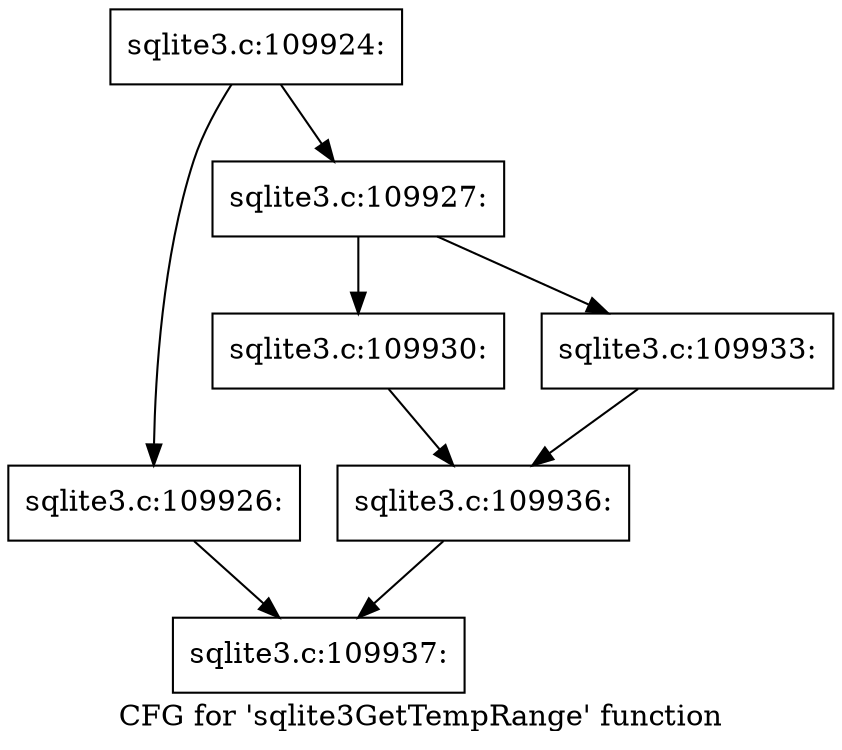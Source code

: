 digraph "CFG for 'sqlite3GetTempRange' function" {
	label="CFG for 'sqlite3GetTempRange' function";

	Node0x55c0f8bccf60 [shape=record,label="{sqlite3.c:109924:}"];
	Node0x55c0f8bccf60 -> Node0x55c0f8bd0010;
	Node0x55c0f8bccf60 -> Node0x55c0f8bd0060;
	Node0x55c0f8bd0010 [shape=record,label="{sqlite3.c:109926:}"];
	Node0x55c0f8bd0010 -> Node0x55c0f8bcd0e0;
	Node0x55c0f8bd0060 [shape=record,label="{sqlite3.c:109927:}"];
	Node0x55c0f8bd0060 -> Node0x55c0f8bd0bd0;
	Node0x55c0f8bd0060 -> Node0x55c0f8bd0c70;
	Node0x55c0f8bd0bd0 [shape=record,label="{sqlite3.c:109930:}"];
	Node0x55c0f8bd0bd0 -> Node0x55c0f8bd0c20;
	Node0x55c0f8bd0c70 [shape=record,label="{sqlite3.c:109933:}"];
	Node0x55c0f8bd0c70 -> Node0x55c0f8bd0c20;
	Node0x55c0f8bd0c20 [shape=record,label="{sqlite3.c:109936:}"];
	Node0x55c0f8bd0c20 -> Node0x55c0f8bcd0e0;
	Node0x55c0f8bcd0e0 [shape=record,label="{sqlite3.c:109937:}"];
}
